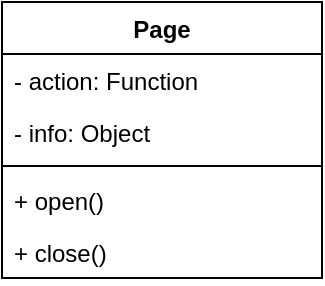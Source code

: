 <mxfile version="17.2.4" type="device"><diagram id="C5RBs43oDa-KdzZeNtuy" name="Page-1"><mxGraphModel dx="782" dy="539" grid="1" gridSize="10" guides="1" tooltips="1" connect="1" arrows="1" fold="1" page="1" pageScale="1" pageWidth="827" pageHeight="1169" math="0" shadow="0"><root><mxCell id="WIyWlLk6GJQsqaUBKTNV-0"/><mxCell id="WIyWlLk6GJQsqaUBKTNV-1" parent="WIyWlLk6GJQsqaUBKTNV-0"/><mxCell id="JXy7LDNpzWtHtworpVvV-0" value="Page" style="swimlane;fontStyle=1;align=center;verticalAlign=top;childLayout=stackLayout;horizontal=1;startSize=26;horizontalStack=0;resizeParent=1;resizeParentMax=0;resizeLast=0;collapsible=1;marginBottom=0;" vertex="1" parent="WIyWlLk6GJQsqaUBKTNV-1"><mxGeometry x="140" y="220" width="160" height="138" as="geometry"/></mxCell><mxCell id="JXy7LDNpzWtHtworpVvV-4" value="- action: Function" style="text;strokeColor=none;fillColor=none;align=left;verticalAlign=top;spacingLeft=4;spacingRight=4;overflow=hidden;rotatable=0;points=[[0,0.5],[1,0.5]];portConstraint=eastwest;" vertex="1" parent="JXy7LDNpzWtHtworpVvV-0"><mxGeometry y="26" width="160" height="26" as="geometry"/></mxCell><mxCell id="JXy7LDNpzWtHtworpVvV-1" value="- info: Object" style="text;strokeColor=none;fillColor=none;align=left;verticalAlign=top;spacingLeft=4;spacingRight=4;overflow=hidden;rotatable=0;points=[[0,0.5],[1,0.5]];portConstraint=eastwest;" vertex="1" parent="JXy7LDNpzWtHtworpVvV-0"><mxGeometry y="52" width="160" height="26" as="geometry"/></mxCell><mxCell id="JXy7LDNpzWtHtworpVvV-2" value="" style="line;strokeWidth=1;fillColor=none;align=left;verticalAlign=middle;spacingTop=-1;spacingLeft=3;spacingRight=3;rotatable=0;labelPosition=right;points=[];portConstraint=eastwest;" vertex="1" parent="JXy7LDNpzWtHtworpVvV-0"><mxGeometry y="78" width="160" height="8" as="geometry"/></mxCell><mxCell id="JXy7LDNpzWtHtworpVvV-3" value="+ open()" style="text;strokeColor=none;fillColor=none;align=left;verticalAlign=top;spacingLeft=4;spacingRight=4;overflow=hidden;rotatable=0;points=[[0,0.5],[1,0.5]];portConstraint=eastwest;" vertex="1" parent="JXy7LDNpzWtHtworpVvV-0"><mxGeometry y="86" width="160" height="26" as="geometry"/></mxCell><mxCell id="JXy7LDNpzWtHtworpVvV-5" value="+ close()" style="text;strokeColor=none;fillColor=none;align=left;verticalAlign=top;spacingLeft=4;spacingRight=4;overflow=hidden;rotatable=0;points=[[0,0.5],[1,0.5]];portConstraint=eastwest;" vertex="1" parent="JXy7LDNpzWtHtworpVvV-0"><mxGeometry y="112" width="160" height="26" as="geometry"/></mxCell></root></mxGraphModel></diagram></mxfile>